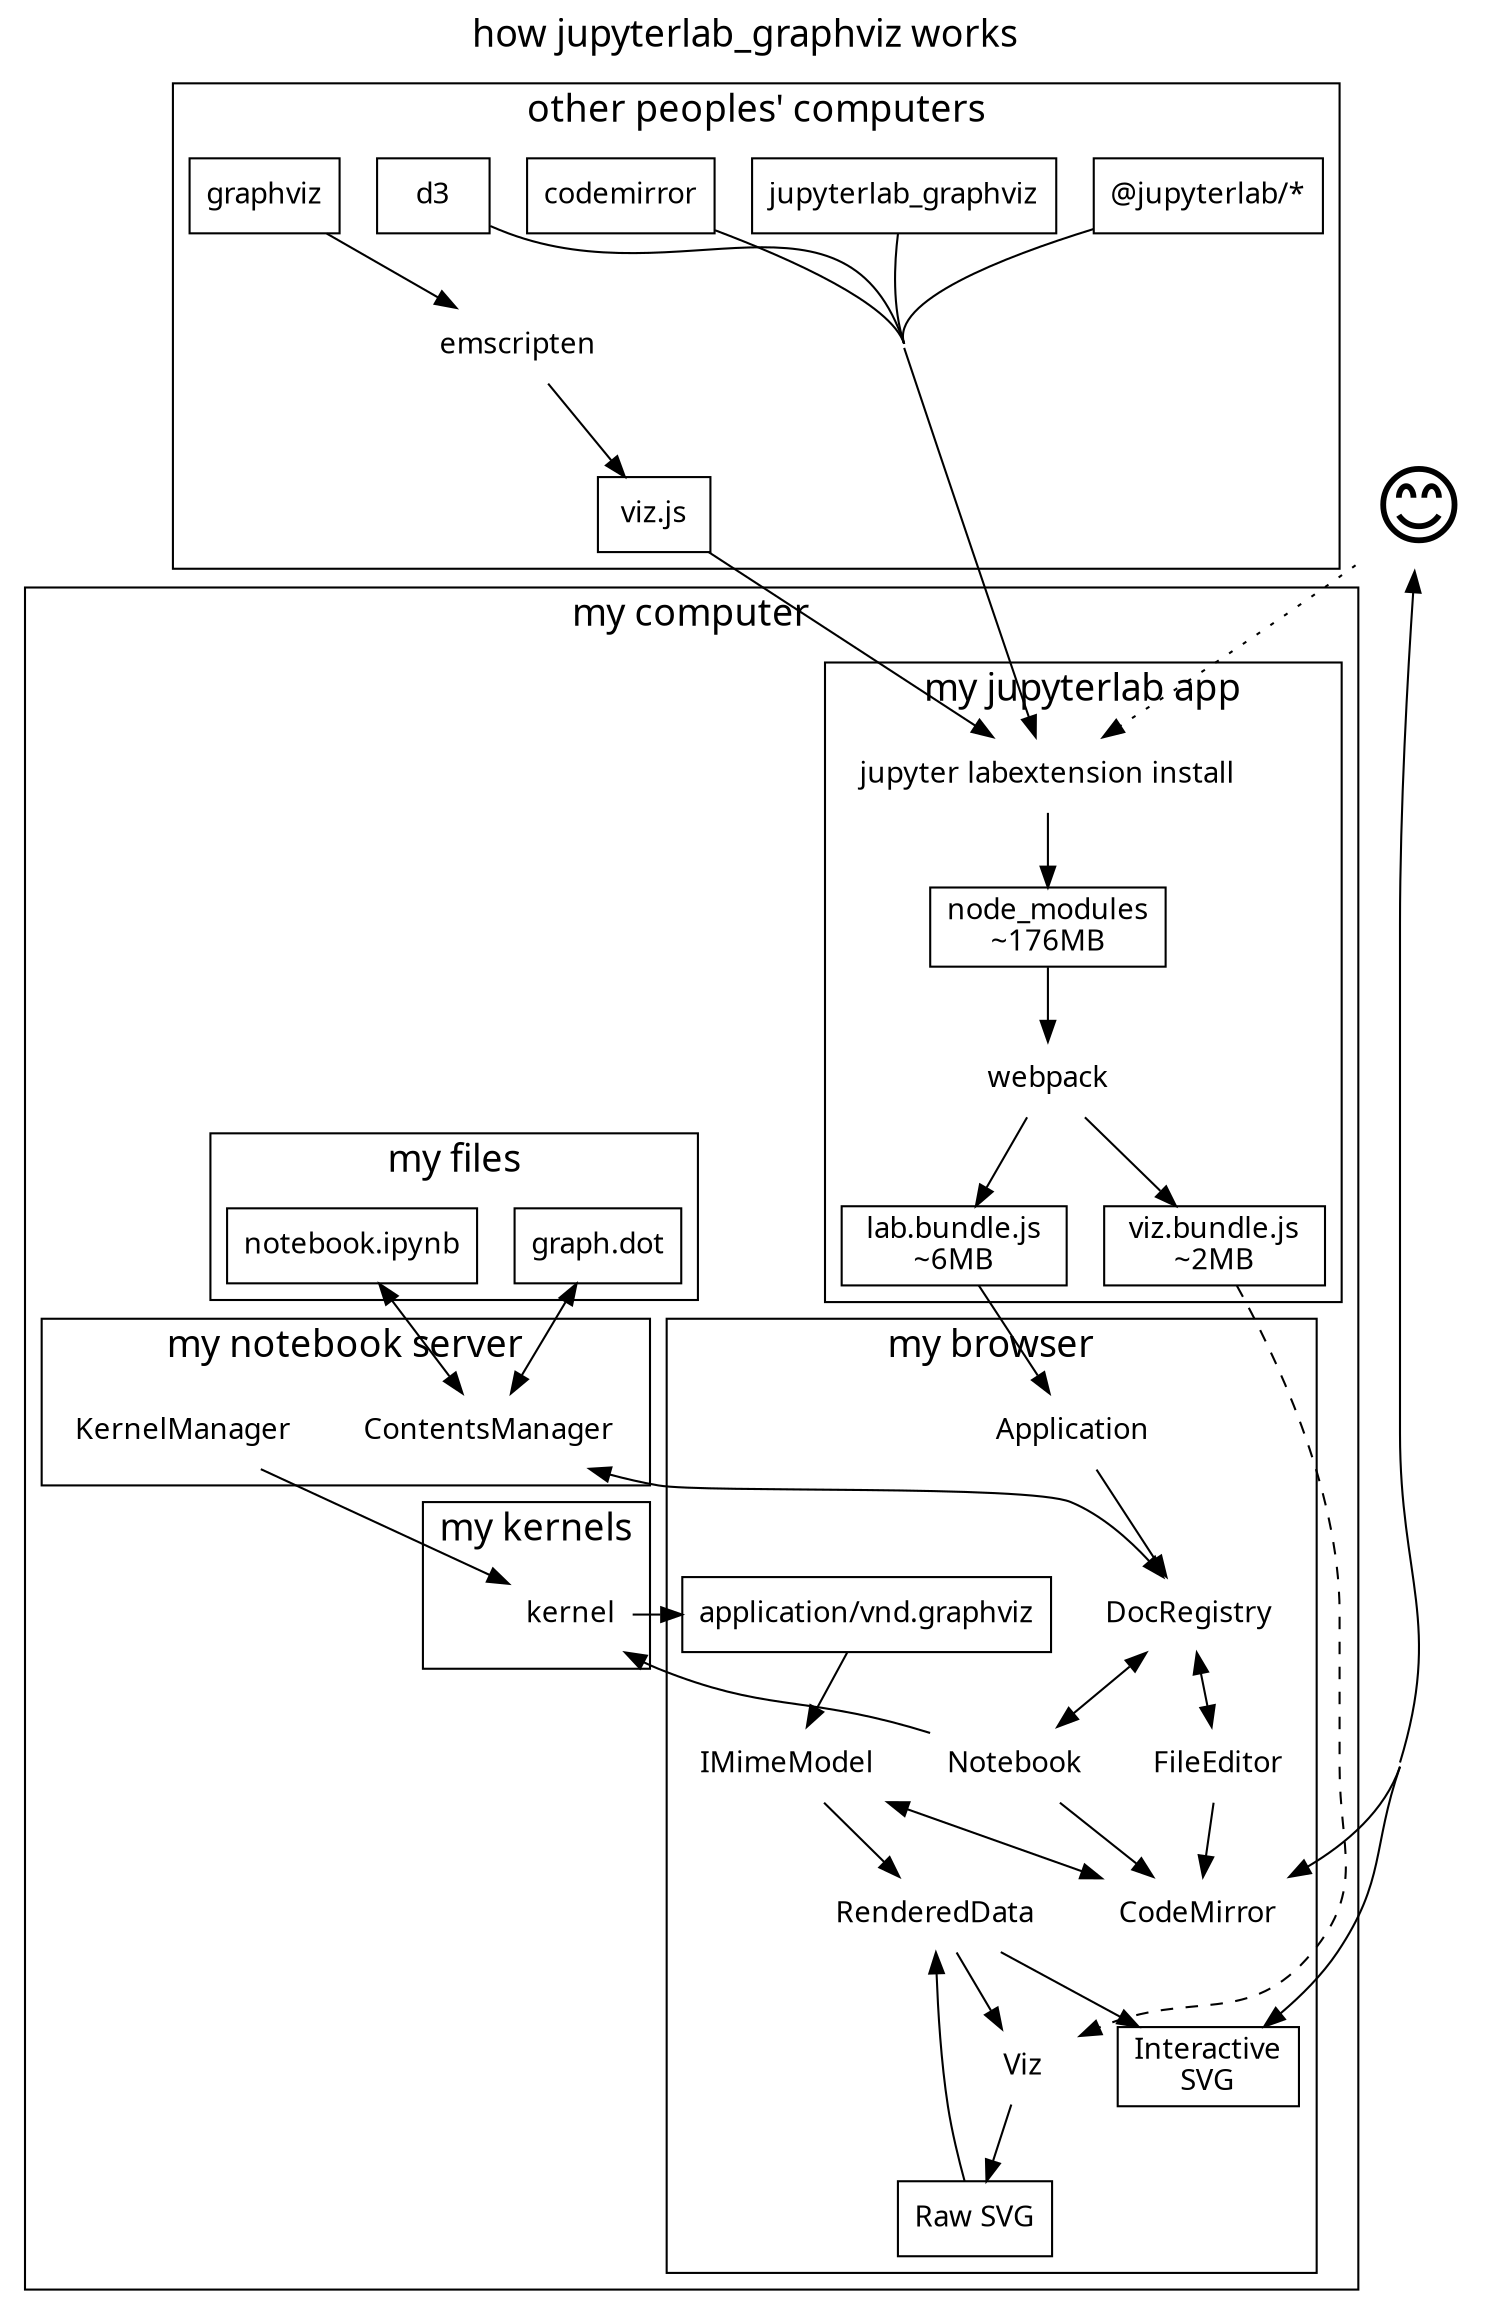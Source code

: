 digraph g { label="how jupyterlab_graphviz works"
labelloc=top fontsize=32
fontname="sans-serif" concentrate=true compound=true
node[fontname="sans-serif" shape=none]
graph[fontsize=18]

me[label="😊" fontsize=42]

subgraph cluster_opc { label="other peoples' computers"
  node[shape=rect]
  emscripten[shape=none]
  graphviz -> emscripten -> "viz.js"
  d3 codemirror jupyterlab_graphviz app[label="@jupyterlab/*"]
}

subgraph cluster_mine { label="my computer"
  subgraph cluster_build { label="my jupyterlab app"
    {app jupyterlab_graphviz codemirror d3 "viz.js"}
    -> {jlpm[label="jupyter labextension install"]}
    -> {node_modules[shape=rect label="node_modules\n~176MB"]}
    -> webpack
    -> {
      lab_bundle[label=" lab.bundle.js \n~6MB" shape=rect]
      viz_bundle[label=" viz.bundle.js \n~2MB" shape=rect]
    }
  }

  subgraph cluster_kernels { label="my kernels"
    kernel
  }

  subgraph cluster_files { label="my files"
    dot[label="graph.dot" shape=rect]
    ipynb[label="notebook.ipynb" shape=rect]
  }
  
  subgraph cluster_server {label="my notebook server"
    ContentsManager
    KernelManager
  }

  subgraph cluster_browser { label="my browser"
    Application
    DocRegistry
    Notebook
    FileEditor
    CodeMirror
    RenderedData
    model[label="IMimeModel"]
    mime[label="application/vnd.graphviz" shape=rect]
    Viz
    raw[label="Raw SVG" shape=rect]
    svg[label="Interactive\nSVG" shape=rect]
  }
}

me -> jlpm[style=dotted]
me -> {CodeMirror svg}[dir=both]
lab_bundle -> Application -> DocRegistry
DocRegistry -> {Notebook FileEditor}[dir=both]
viz_bundle -> Viz[style=dashed]
{ipynb dot} -> ContentsManager[dir=both] 
ContentsManager -> DocRegistry[dir=both]
Notebook -> kernel -> mime -> model
{Notebook FileEditor} -> CodeMirror
model -> RenderedData -> svg
RenderedData -> Viz -> raw -> RenderedData
KernelManager -> kernel
model -> CodeMirror[dir=both]
}
